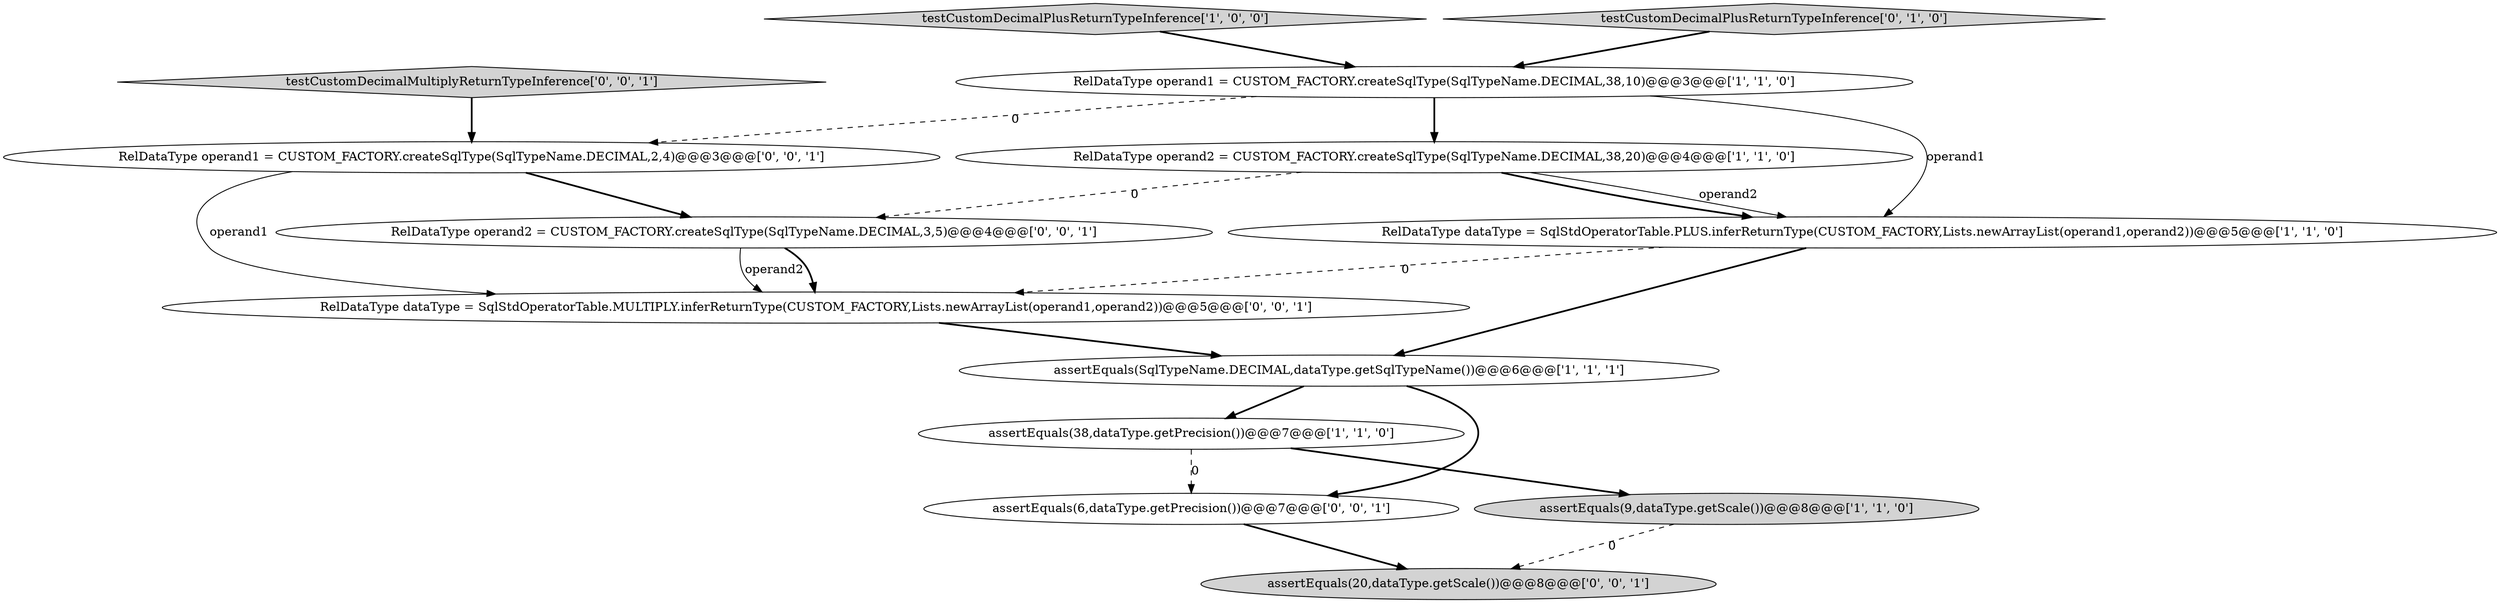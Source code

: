 digraph {
12 [style = filled, label = "RelDataType operand1 = CUSTOM_FACTORY.createSqlType(SqlTypeName.DECIMAL,2,4)@@@3@@@['0', '0', '1']", fillcolor = white, shape = ellipse image = "AAA0AAABBB3BBB"];
11 [style = filled, label = "assertEquals(20,dataType.getScale())@@@8@@@['0', '0', '1']", fillcolor = lightgray, shape = ellipse image = "AAA0AAABBB3BBB"];
4 [style = filled, label = "RelDataType operand1 = CUSTOM_FACTORY.createSqlType(SqlTypeName.DECIMAL,38,10)@@@3@@@['1', '1', '0']", fillcolor = white, shape = ellipse image = "AAA0AAABBB1BBB"];
1 [style = filled, label = "RelDataType operand2 = CUSTOM_FACTORY.createSqlType(SqlTypeName.DECIMAL,38,20)@@@4@@@['1', '1', '0']", fillcolor = white, shape = ellipse image = "AAA0AAABBB1BBB"];
3 [style = filled, label = "assertEquals(38,dataType.getPrecision())@@@7@@@['1', '1', '0']", fillcolor = white, shape = ellipse image = "AAA0AAABBB1BBB"];
13 [style = filled, label = "testCustomDecimalMultiplyReturnTypeInference['0', '0', '1']", fillcolor = lightgray, shape = diamond image = "AAA0AAABBB3BBB"];
6 [style = filled, label = "assertEquals(SqlTypeName.DECIMAL,dataType.getSqlTypeName())@@@6@@@['1', '1', '1']", fillcolor = white, shape = ellipse image = "AAA0AAABBB1BBB"];
9 [style = filled, label = "assertEquals(6,dataType.getPrecision())@@@7@@@['0', '0', '1']", fillcolor = white, shape = ellipse image = "AAA0AAABBB3BBB"];
8 [style = filled, label = "RelDataType dataType = SqlStdOperatorTable.MULTIPLY.inferReturnType(CUSTOM_FACTORY,Lists.newArrayList(operand1,operand2))@@@5@@@['0', '0', '1']", fillcolor = white, shape = ellipse image = "AAA0AAABBB3BBB"];
10 [style = filled, label = "RelDataType operand2 = CUSTOM_FACTORY.createSqlType(SqlTypeName.DECIMAL,3,5)@@@4@@@['0', '0', '1']", fillcolor = white, shape = ellipse image = "AAA0AAABBB3BBB"];
2 [style = filled, label = "testCustomDecimalPlusReturnTypeInference['1', '0', '0']", fillcolor = lightgray, shape = diamond image = "AAA0AAABBB1BBB"];
0 [style = filled, label = "assertEquals(9,dataType.getScale())@@@8@@@['1', '1', '0']", fillcolor = lightgray, shape = ellipse image = "AAA0AAABBB1BBB"];
7 [style = filled, label = "testCustomDecimalPlusReturnTypeInference['0', '1', '0']", fillcolor = lightgray, shape = diamond image = "AAA0AAABBB2BBB"];
5 [style = filled, label = "RelDataType dataType = SqlStdOperatorTable.PLUS.inferReturnType(CUSTOM_FACTORY,Lists.newArrayList(operand1,operand2))@@@5@@@['1', '1', '0']", fillcolor = white, shape = ellipse image = "AAA0AAABBB1BBB"];
1->5 [style = bold, label=""];
6->3 [style = bold, label=""];
9->11 [style = bold, label=""];
12->8 [style = solid, label="operand1"];
10->8 [style = solid, label="operand2"];
8->6 [style = bold, label=""];
0->11 [style = dashed, label="0"];
1->10 [style = dashed, label="0"];
7->4 [style = bold, label=""];
2->4 [style = bold, label=""];
3->0 [style = bold, label=""];
4->12 [style = dashed, label="0"];
12->10 [style = bold, label=""];
13->12 [style = bold, label=""];
5->6 [style = bold, label=""];
10->8 [style = bold, label=""];
3->9 [style = dashed, label="0"];
5->8 [style = dashed, label="0"];
4->1 [style = bold, label=""];
4->5 [style = solid, label="operand1"];
1->5 [style = solid, label="operand2"];
6->9 [style = bold, label=""];
}
